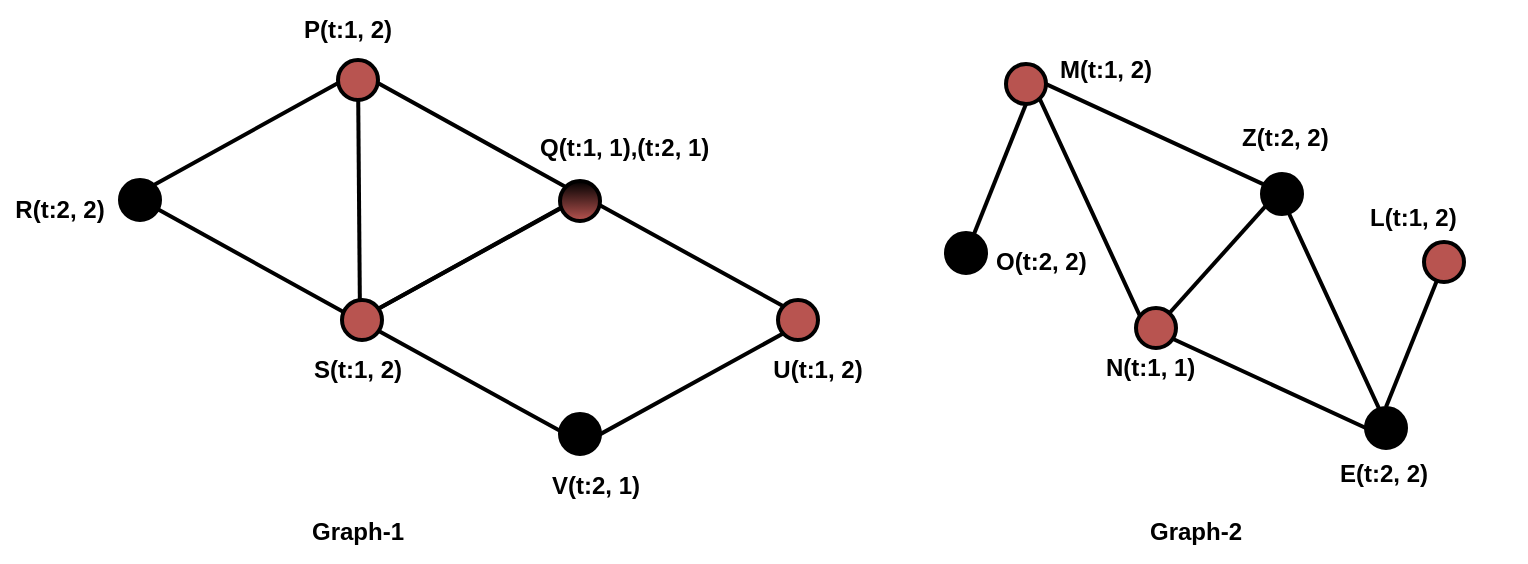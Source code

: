 <mxfile version="20.5.3" type="github" pages="2">
  <diagram id="48U7BdmEkysenEwDf8BN" name="Page-1">
    <mxGraphModel dx="868" dy="468" grid="1" gridSize="12" guides="1" tooltips="1" connect="1" arrows="1" fold="1" page="1" pageScale="1" pageWidth="800" pageHeight="350" math="0" shadow="0">
      <root>
        <mxCell id="0" />
        <mxCell id="1" parent="0" />
        <mxCell id="6tWI4RjrdA326ixy7KlU-11" value="&lt;b&gt;E(t:2, 2)&lt;/b&gt;" style="text;whiteSpace=wrap;html=1;strokeWidth=2;" parent="1" vertex="1">
          <mxGeometry x="672" y="272" width="80" height="40" as="geometry" />
        </mxCell>
        <mxCell id="6tWI4RjrdA326ixy7KlU-13" value="" style="rhombus;whiteSpace=wrap;html=1;strokeWidth=2;gradientColor=none;gradientDirection=radial;fillStyle=auto;fillColor=none;" parent="1" vertex="1">
          <mxGeometry x="71" y="85" width="224" height="124" as="geometry" />
        </mxCell>
        <mxCell id="6tWI4RjrdA326ixy7KlU-14" value="" style="rhombus;whiteSpace=wrap;html=1;strokeWidth=2;rotation=0;direction=west;fillColor=none;" parent="1" vertex="1">
          <mxGeometry x="183.16" y="147" width="224.84" height="123.8" as="geometry" />
        </mxCell>
        <mxCell id="6tWI4RjrdA326ixy7KlU-15" value="" style="endArrow=none;html=1;rounded=0;entryX=0.5;entryY=0;entryDx=0;entryDy=0;strokeWidth=2;" parent="1" target="6tWI4RjrdA326ixy7KlU-13" edge="1">
          <mxGeometry width="50" height="50" relative="1" as="geometry">
            <mxPoint x="184" y="209" as="sourcePoint" />
            <mxPoint x="148" y="85" as="targetPoint" />
          </mxGeometry>
        </mxCell>
        <mxCell id="6tWI4RjrdA326ixy7KlU-16" value="" style="ellipse;whiteSpace=wrap;html=1;aspect=fixed;fillColor=#B85450;strokeColor=#000000;strokeWidth=2;" parent="1" vertex="1">
          <mxGeometry x="173" y="79" width="20" height="20" as="geometry" />
        </mxCell>
        <mxCell id="6tWI4RjrdA326ixy7KlU-17" value="" style="ellipse;whiteSpace=wrap;html=1;aspect=fixed;fillColor=#000000;strokeWidth=2;" parent="1" vertex="1">
          <mxGeometry x="64" y="139" width="20" height="20" as="geometry" />
        </mxCell>
        <mxCell id="6tWI4RjrdA326ixy7KlU-18" value="" style="ellipse;whiteSpace=wrap;html=1;aspect=fixed;fillColor=#B85450;strokeWidth=2;" parent="1" vertex="1">
          <mxGeometry x="175" y="199" width="20" height="20" as="geometry" />
        </mxCell>
        <mxCell id="6tWI4RjrdA326ixy7KlU-19" value="" style="ellipse;whiteSpace=wrap;html=1;aspect=fixed;fillColor=#000000;strokeWidth=2;gradientColor=#B85450;" parent="1" vertex="1">
          <mxGeometry x="284" y="139.5" width="20" height="20" as="geometry" />
        </mxCell>
        <mxCell id="6tWI4RjrdA326ixy7KlU-20" value="" style="ellipse;whiteSpace=wrap;html=1;aspect=fixed;fillColor=#000000;strokeWidth=2;" parent="1" vertex="1">
          <mxGeometry x="284" y="256" width="20" height="20" as="geometry" />
        </mxCell>
        <mxCell id="6tWI4RjrdA326ixy7KlU-21" value="" style="ellipse;whiteSpace=wrap;html=1;aspect=fixed;fillColor=#B85450;strokeWidth=2;" parent="1" vertex="1">
          <mxGeometry x="393" y="199" width="20" height="20" as="geometry" />
        </mxCell>
        <mxCell id="6tWI4RjrdA326ixy7KlU-22" value="&lt;b&gt;P(t:1, 2)&lt;/b&gt;" style="text;html=1;strokeColor=none;fillColor=none;align=center;verticalAlign=middle;whiteSpace=wrap;rounded=0;strokeWidth=2;" parent="1" vertex="1">
          <mxGeometry x="148" y="49" width="60" height="30" as="geometry" />
        </mxCell>
        <mxCell id="6tWI4RjrdA326ixy7KlU-23" value="&lt;b&gt;Q(t:1, 1),(t:2, 1)&lt;/b&gt;" style="text;whiteSpace=wrap;html=1;strokeWidth=2;" parent="1" vertex="1">
          <mxGeometry x="272" y="109" width="91" height="25" as="geometry" />
        </mxCell>
        <mxCell id="6tWI4RjrdA326ixy7KlU-24" value="&lt;b&gt;R(t:2, 2)&lt;/b&gt;" style="text;html=1;strokeColor=none;fillColor=none;align=center;verticalAlign=middle;whiteSpace=wrap;rounded=0;strokeWidth=2;" parent="1" vertex="1">
          <mxGeometry x="4" y="139" width="60" height="30" as="geometry" />
        </mxCell>
        <mxCell id="6tWI4RjrdA326ixy7KlU-25" value="&lt;b&gt;S(t:1, 2)&lt;/b&gt;" style="text;html=1;strokeColor=none;fillColor=none;align=center;verticalAlign=middle;whiteSpace=wrap;rounded=0;strokeWidth=2;" parent="1" vertex="1">
          <mxGeometry x="153" y="219" width="60" height="30" as="geometry" />
        </mxCell>
        <mxCell id="6tWI4RjrdA326ixy7KlU-26" value="&lt;b&gt;V(t:2, 1)&lt;/b&gt;" style="text;html=1;strokeColor=none;fillColor=none;align=center;verticalAlign=middle;whiteSpace=wrap;rounded=0;strokeWidth=2;" parent="1" vertex="1">
          <mxGeometry x="272" y="277" width="60" height="30" as="geometry" />
        </mxCell>
        <mxCell id="6tWI4RjrdA326ixy7KlU-27" value="&lt;b&gt;U(t:1, 2)&lt;/b&gt;" style="text;html=1;strokeColor=none;fillColor=none;align=center;verticalAlign=middle;whiteSpace=wrap;rounded=0;strokeWidth=2;" parent="1" vertex="1">
          <mxGeometry x="383" y="219" width="60" height="30" as="geometry" />
        </mxCell>
        <mxCell id="6tWI4RjrdA326ixy7KlU-41" value="" style="rhombus;whiteSpace=wrap;html=1;rotation=45;strokeWidth=2;fillColor=none;" parent="1" vertex="1">
          <mxGeometry x="480.9" y="130.82" width="257.85" height="95" as="geometry" />
        </mxCell>
        <mxCell id="6tWI4RjrdA326ixy7KlU-42" value="" style="endArrow=none;html=1;rounded=0;entryX=0.5;entryY=0;entryDx=0;entryDy=0;strokeWidth=2;" parent="1" target="6tWI4RjrdA326ixy7KlU-41" edge="1">
          <mxGeometry width="50" height="50" relative="1" as="geometry">
            <mxPoint x="582" y="213" as="sourcePoint" />
            <mxPoint x="632" y="163" as="targetPoint" />
          </mxGeometry>
        </mxCell>
        <mxCell id="6tWI4RjrdA326ixy7KlU-43" value="" style="ellipse;whiteSpace=wrap;html=1;aspect=fixed;fillColor=#B85450;strokeWidth=2;" parent="1" vertex="1">
          <mxGeometry x="572" y="203" width="20" height="20" as="geometry" />
        </mxCell>
        <mxCell id="6tWI4RjrdA326ixy7KlU-44" value="" style="ellipse;whiteSpace=wrap;html=1;aspect=fixed;fillColor=#B85450;strokeWidth=2;" parent="1" vertex="1">
          <mxGeometry x="507" y="81" width="20" height="20" as="geometry" />
        </mxCell>
        <mxCell id="6tWI4RjrdA326ixy7KlU-45" value="" style="ellipse;whiteSpace=wrap;html=1;aspect=fixed;fillColor=#000000;strokeWidth=2;" parent="1" vertex="1">
          <mxGeometry x="635" y="136" width="20" height="20" as="geometry" />
        </mxCell>
        <mxCell id="6tWI4RjrdA326ixy7KlU-46" value="" style="ellipse;whiteSpace=wrap;html=1;aspect=fixed;fillColor=#000000;strokeWidth=2;" parent="1" vertex="1">
          <mxGeometry x="687" y="253" width="20" height="20" as="geometry" />
        </mxCell>
        <mxCell id="6tWI4RjrdA326ixy7KlU-47" value="" style="endArrow=none;html=1;rounded=0;strokeWidth=2;" parent="1" edge="1">
          <mxGeometry width="50" height="50" relative="1" as="geometry">
            <mxPoint x="487" y="176" as="sourcePoint" />
            <mxPoint x="517" y="101" as="targetPoint" />
          </mxGeometry>
        </mxCell>
        <mxCell id="6tWI4RjrdA326ixy7KlU-48" value="" style="ellipse;whiteSpace=wrap;html=1;aspect=fixed;fillColor=#000000;strokeWidth=2;" parent="1" vertex="1">
          <mxGeometry x="477" y="165.5" width="20" height="20" as="geometry" />
        </mxCell>
        <mxCell id="6tWI4RjrdA326ixy7KlU-49" value="" style="endArrow=none;html=1;rounded=0;strokeWidth=2;" parent="1" edge="1">
          <mxGeometry width="50" height="50" relative="1" as="geometry">
            <mxPoint x="697" y="252.5" as="sourcePoint" />
            <mxPoint x="727" y="178" as="targetPoint" />
          </mxGeometry>
        </mxCell>
        <mxCell id="6tWI4RjrdA326ixy7KlU-50" value="" style="ellipse;whiteSpace=wrap;html=1;aspect=fixed;fillColor=#B85450;strokeWidth=2;" parent="1" vertex="1">
          <mxGeometry x="716" y="170" width="20" height="20" as="geometry" />
        </mxCell>
        <mxCell id="6tWI4RjrdA326ixy7KlU-51" value="&lt;b&gt;M(t:1, 2)&lt;/b&gt;" style="text;html=1;strokeColor=none;fillColor=none;align=center;verticalAlign=middle;whiteSpace=wrap;rounded=0;strokeWidth=2;" parent="1" vertex="1">
          <mxGeometry x="527" y="69" width="60" height="30" as="geometry" />
        </mxCell>
        <mxCell id="6tWI4RjrdA326ixy7KlU-52" value="&lt;b&gt;N(t:1, 1)&lt;/b&gt;" style="text;whiteSpace=wrap;html=1;strokeWidth=2;" parent="1" vertex="1">
          <mxGeometry x="555" y="219" width="80" height="40" as="geometry" />
        </mxCell>
        <mxCell id="6tWI4RjrdA326ixy7KlU-53" value="&lt;b&gt;O(t:2, 2)&lt;/b&gt;" style="text;whiteSpace=wrap;html=1;strokeWidth=2;" parent="1" vertex="1">
          <mxGeometry x="500" y="165.5" width="50" height="40" as="geometry" />
        </mxCell>
        <mxCell id="6tWI4RjrdA326ixy7KlU-54" value="&lt;b&gt;Z(t:2, 2)&lt;/b&gt;" style="text;whiteSpace=wrap;html=1;strokeWidth=2;" parent="1" vertex="1">
          <mxGeometry x="623" y="104" width="80" height="40" as="geometry" />
        </mxCell>
        <mxCell id="6tWI4RjrdA326ixy7KlU-55" value="&lt;b&gt;L(t:1, 2)&lt;/b&gt;" style="text;whiteSpace=wrap;html=1;strokeWidth=2;" parent="1" vertex="1">
          <mxGeometry x="687" y="144" width="80" height="40" as="geometry" />
        </mxCell>
        <mxCell id="jgSYbMTM1spO3zZWWoBR-1" value="&lt;b&gt;Graph-1&lt;/b&gt;" style="text;html=1;strokeColor=none;fillColor=none;align=center;verticalAlign=middle;whiteSpace=wrap;rounded=0;" parent="1" vertex="1">
          <mxGeometry x="153" y="300" width="60" height="30" as="geometry" />
        </mxCell>
        <mxCell id="jgSYbMTM1spO3zZWWoBR-2" value="&lt;b&gt;Graph-2&lt;/b&gt;" style="text;html=1;strokeColor=none;fillColor=none;align=center;verticalAlign=middle;whiteSpace=wrap;rounded=0;" parent="1" vertex="1">
          <mxGeometry x="572" y="300" width="60" height="30" as="geometry" />
        </mxCell>
      </root>
    </mxGraphModel>
  </diagram>
  <diagram id="8jtf24WhiEVQzLLhBffS" name="Page-2">
    <mxGraphModel dx="868" dy="468" grid="1" gridSize="10" guides="1" tooltips="1" connect="1" arrows="1" fold="1" page="1" pageScale="1" pageWidth="1169" pageHeight="827" math="0" shadow="0">
      <root>
        <mxCell id="0" />
        <mxCell id="1" parent="0" />
      </root>
    </mxGraphModel>
  </diagram>
</mxfile>
